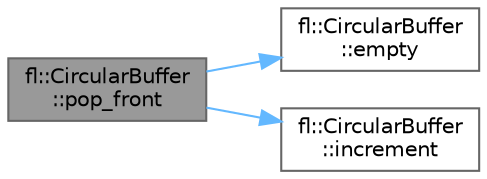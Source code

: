 digraph "fl::CircularBuffer::pop_front"
{
 // LATEX_PDF_SIZE
  bgcolor="transparent";
  edge [fontname=Helvetica,fontsize=10,labelfontname=Helvetica,labelfontsize=10];
  node [fontname=Helvetica,fontsize=10,shape=box,height=0.2,width=0.4];
  rankdir="LR";
  Node1 [id="Node000001",label="fl::CircularBuffer\l::pop_front",height=0.2,width=0.4,color="gray40", fillcolor="grey60", style="filled", fontcolor="black",tooltip=" "];
  Node1 -> Node2 [id="edge1_Node000001_Node000002",color="steelblue1",style="solid",tooltip=" "];
  Node2 [id="Node000002",label="fl::CircularBuffer\l::empty",height=0.2,width=0.4,color="grey40", fillcolor="white", style="filled",URL="$d2/d4f/classfl_1_1_circular_buffer.html#a9ecd3d7e10cd008ab7f712bf6030e27e",tooltip=" "];
  Node1 -> Node3 [id="edge2_Node000001_Node000003",color="steelblue1",style="solid",tooltip=" "];
  Node3 [id="Node000003",label="fl::CircularBuffer\l::increment",height=0.2,width=0.4,color="grey40", fillcolor="white", style="filled",URL="$d2/d4f/classfl_1_1_circular_buffer.html#af384b522248f5ed355b3f72aafe3249a",tooltip=" "];
}
